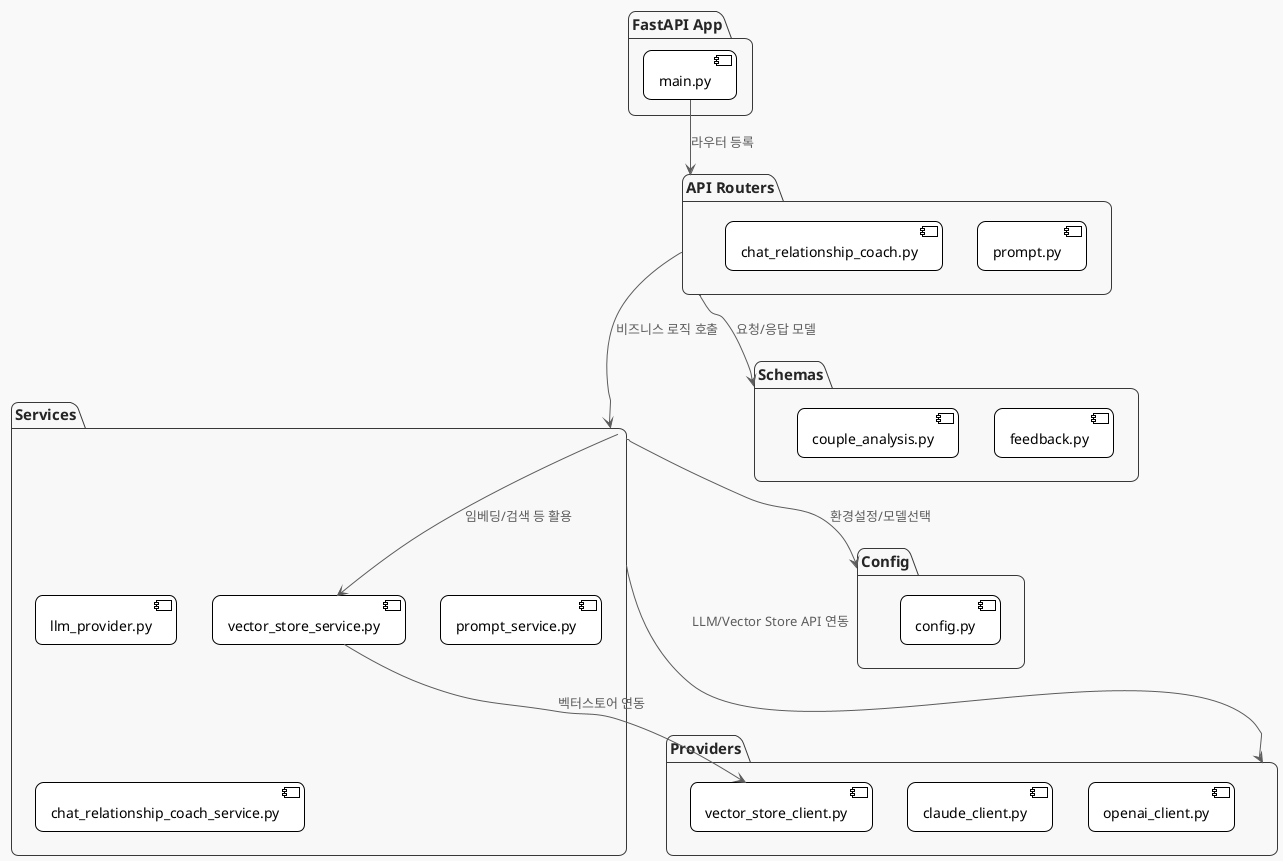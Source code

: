 @startuml
!theme plain
skinparam componentStyle uml2
skinparam shadowing false
skinparam roundcorner 15
skinparam monochrome true
skinparam backgroundColor #F9F9F9
skinparam ArrowColor Black
skinparam ArrowFontColor Black
skinparam defaultFontName "Nanum Gothic"

skinparam package {
  BackgroundColor #F8F8FF
  BorderColor #333366
  FontColor #222244
  FontSize 15
}
skinparam rectangle {
  BackgroundColor #F0F8FF
  BorderColor #333366
  FontColor #222244
}
skinparam ArrowColor #336699
skinparam ArrowFontColor #336699
skinparam ArrowFontSize 13

' 주요 패키지
package "FastAPI App" {
  [main.py]
}

package "API Routers" {
  [prompt.py]
  [chat_relationship_coach.py]
}

package "Services" {
  [llm_provider.py]
  [prompt_service.py]
  [chat_relationship_coach_service.py]
  [vector_store_service.py]
}

package "Providers" {
  [openai_client.py]
  [claude_client.py]
  [vector_store_client.py]
}

package "Schemas" {
  [feedback.py]
  [couple_analysis.py]
}

package "Config" {
  [config.py]
}

' 관계 및 설명
[main.py] --> [API Routers] : "라우터 등록"
[API Routers] --> [Services] : "비즈니스 로직 호출"
[Services] --> [Providers] : "LLM/Vector Store API 연동"
[API Routers] --> [Schemas] : "요청/응답 모델"
[Services] --> [Config] : "환경설정/모델선택"

' 벡터스토어 관련 추가 관계
[vector_store_service.py] --> [vector_store_client.py] : "벡터스토어 연동"
[Services] --> [vector_store_service.py] : "임베딩/검색 등 활용"

@enduml
